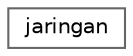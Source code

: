 digraph "Graphical Class Hierarchy"
{
 // LATEX_PDF_SIZE
  bgcolor="transparent";
  edge [fontname=Helvetica,fontsize=10,labelfontname=Helvetica,labelfontsize=10];
  node [fontname=Helvetica,fontsize=10,shape=box,height=0.2,width=0.4];
  rankdir="LR";
  Node0 [id="Node000000",label="jaringan",height=0.2,width=0.4,color="grey40", fillcolor="white", style="filled",URL="$classjaringan.html",tooltip="subclass dari matakuliah"];
}
